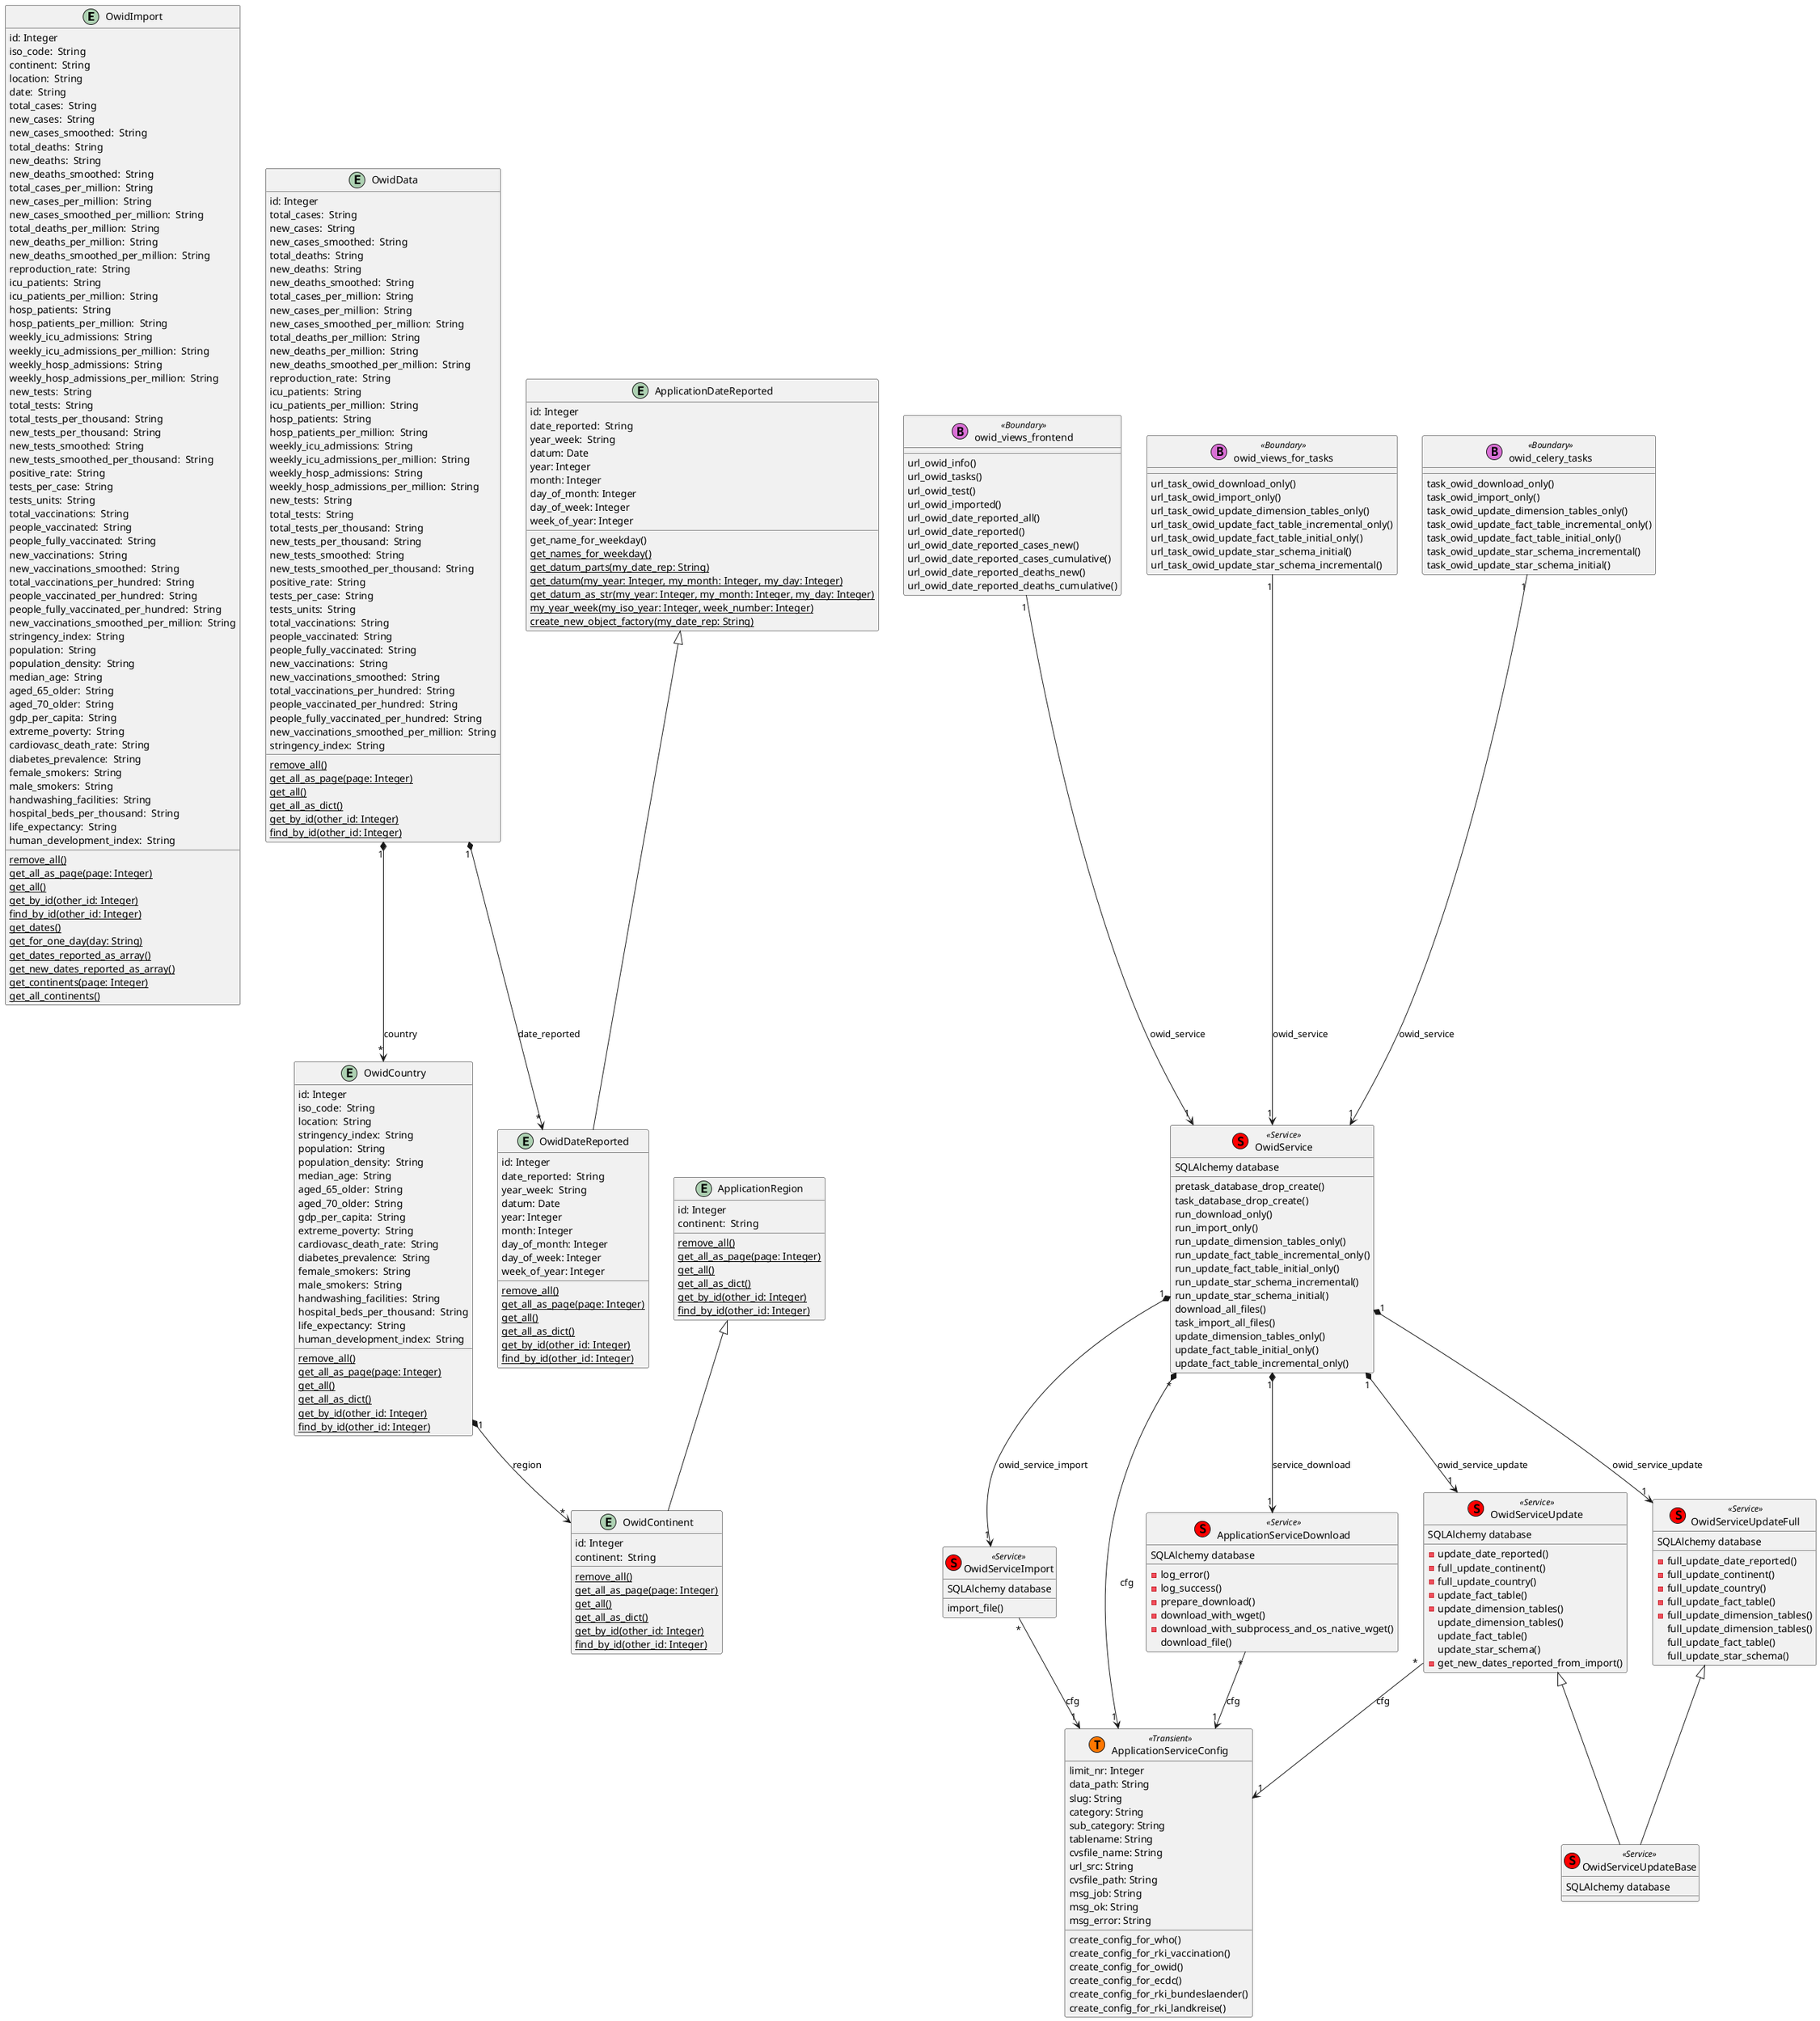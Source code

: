 @startuml
entity OwidImport {
    id: Integer
	iso_code:  String
    continent:  String
    location:  String
    date:  String
    total_cases:  String
    new_cases:  String
    new_cases_smoothed:  String
    total_deaths:  String
    new_deaths:  String
    new_deaths_smoothed:  String
    total_cases_per_million:  String
    new_cases_per_million:  String
    new_cases_smoothed_per_million:  String
    total_deaths_per_million:  String
    new_deaths_per_million:  String
    new_deaths_smoothed_per_million:  String
    reproduction_rate:  String
    icu_patients:  String
    icu_patients_per_million:  String
    hosp_patients:  String
    hosp_patients_per_million:  String
    weekly_icu_admissions:  String
    weekly_icu_admissions_per_million:  String
    weekly_hosp_admissions:  String
    weekly_hosp_admissions_per_million:  String
    new_tests:  String
    total_tests:  String
    total_tests_per_thousand:  String
    new_tests_per_thousand:  String
    new_tests_smoothed:  String
    new_tests_smoothed_per_thousand:  String
    positive_rate:  String
    tests_per_case:  String
    tests_units:  String
    total_vaccinations:  String
    people_vaccinated:  String
    people_fully_vaccinated:  String
    new_vaccinations:  String
    new_vaccinations_smoothed:  String
    total_vaccinations_per_hundred:  String
    people_vaccinated_per_hundred:  String
    people_fully_vaccinated_per_hundred:  String
    new_vaccinations_smoothed_per_million:  String
    stringency_index:  String
    population:  String
    population_density:  String
    median_age:  String
    aged_65_older:  String
    aged_70_older:  String
    gdp_per_capita:  String
    extreme_poverty:  String
    cardiovasc_death_rate:  String
    diabetes_prevalence:  String
    female_smokers:  String
    male_smokers:  String
    handwashing_facilities:  String
    hospital_beds_per_thousand:  String
    life_expectancy:  String
    human_development_index:  String
    {classifier} remove_all()
    {classifier} get_all_as_page(page: Integer)
    {classifier} get_all()
    {classifier} get_by_id(other_id: Integer)
    {classifier} find_by_id(other_id: Integer)
    {classifier} get_dates()
    {classifier} get_for_one_day(day: String)
    {classifier} get_dates_reported_as_array()
    {classifier} get_new_dates_reported_as_array()
    {classifier} get_continents(page: Integer)
    {classifier} get_all_continents()
}
entity OwidDateReported {
    id: Integer
	date_reported:  String
    year_week:  String
    datum: Date
    year: Integer
    month: Integer
    day_of_month: Integer
    day_of_week: Integer
    week_of_year: Integer
    {classifier} remove_all()
    {classifier} get_all_as_page(page: Integer)
    {classifier} get_all()
    {classifier} get_all_as_dict()
    {classifier} get_by_id(other_id: Integer)
    {classifier} find_by_id(other_id: Integer)
}
entity OwidContinent {
    id: Integer
    continent:  String
    {classifier} remove_all()
    {classifier} get_all_as_page(page: Integer)
    {classifier} get_all()
    {classifier} get_all_as_dict()
    {classifier} get_by_id(other_id: Integer)
    {classifier} find_by_id(other_id: Integer)
}
entity OwidCountry {
    id: Integer
	iso_code:  String
    location:  String
    stringency_index:  String
    population:  String
    population_density:  String
    median_age:  String
    aged_65_older:  String
    aged_70_older:  String
    gdp_per_capita:  String
    extreme_poverty:  String
    cardiovasc_death_rate:  String
    diabetes_prevalence:  String
    female_smokers:  String
    male_smokers:  String
    handwashing_facilities:  String
    hospital_beds_per_thousand:  String
    life_expectancy:  String
    human_development_index:  String
    {classifier} remove_all()
    {classifier} get_all_as_page(page: Integer)
    {classifier} get_all()
    {classifier} get_all_as_dict()
    {classifier} get_by_id(other_id: Integer)
    {classifier} find_by_id(other_id: Integer)
}
entity OwidData {
    id: Integer
    total_cases:  String
    new_cases:  String
    new_cases_smoothed:  String
    total_deaths:  String
    new_deaths:  String
    new_deaths_smoothed:  String
    total_cases_per_million:  String
    new_cases_per_million:  String
    new_cases_smoothed_per_million:  String
    total_deaths_per_million:  String
    new_deaths_per_million:  String
    new_deaths_smoothed_per_million:  String
    reproduction_rate:  String
    icu_patients:  String
    icu_patients_per_million:  String
    hosp_patients:  String
    hosp_patients_per_million:  String
    weekly_icu_admissions:  String
    weekly_icu_admissions_per_million:  String
    weekly_hosp_admissions:  String
    weekly_hosp_admissions_per_million:  String
    new_tests:  String
    total_tests:  String
    total_tests_per_thousand:  String
    new_tests_per_thousand:  String
    new_tests_smoothed:  String
    new_tests_smoothed_per_thousand:  String
    positive_rate:  String
    tests_per_case:  String
    tests_units:  String
    total_vaccinations:  String
    people_vaccinated:  String
    people_fully_vaccinated:  String
    new_vaccinations:  String
    new_vaccinations_smoothed:  String
    total_vaccinations_per_hundred:  String
    people_vaccinated_per_hundred:  String
    people_fully_vaccinated_per_hundred:  String
    new_vaccinations_smoothed_per_million:  String
    stringency_index:  String
    {classifier} remove_all()
    {classifier} get_all_as_page(page: Integer)
    {classifier} get_all()
    {classifier} get_all_as_dict()
    {classifier} get_by_id(other_id: Integer)
    {classifier} find_by_id(other_id: Integer)
}
class OwidServiceImport << (S,red) Service >> {
	import_file()
}
class OwidServiceUpdateBase << (S,red) Service >> {
}
class OwidServiceUpdateFull << (S,red) Service >> {
	-full_update_date_reported()
	-full_update_continent()
	-full_update_country()
	-full_update_fact_table()
	-full_update_dimension_tables()
	full_update_dimension_tables()
	full_update_fact_table()
	full_update_star_schema()
}
class OwidServiceUpdate << (S,red) Service >> {
	-update_date_reported()
	-full_update_continent()
	-full_update_country()
	-update_fact_table()
    -update_dimension_tables()
	update_dimension_tables()
	update_fact_table()
	update_star_schema()
	-get_new_dates_reported_from_import()
}
class OwidService << (S,red) Service >> {
    pretask_database_drop_create()
    task_database_drop_create()
    run_download_only()
    run_import_only()
    run_update_dimension_tables_only()
    run_update_fact_table_incremental_only()
    run_update_fact_table_initial_only()
    run_update_star_schema_incremental()
    run_update_star_schema_initial()
    download_all_files()
    task_import_all_files()
    update_dimension_tables_only()
    update_fact_table_initial_only()
    update_fact_table_incremental_only()
}
entity ApplicationDateReported {
    id: Integer
	date_reported:  String
    year_week:  String
    datum: Date
    year: Integer
    month: Integer
    day_of_month: Integer
    day_of_week: Integer
    week_of_year: Integer
	get_name_for_weekday()
	{classifier} get_names_for_weekday()
	{classifier} get_datum_parts(my_date_rep: String)
	{classifier} get_datum(my_year: Integer, my_month: Integer, my_day: Integer)
	{classifier} get_datum_as_str(my_year: Integer, my_month: Integer, my_day: Integer)
	{classifier} my_year_week(my_iso_year: Integer, week_number: Integer)
	{classifier} create_new_object_factory(my_date_rep: String)
}
entity ApplicationRegion {
    id: Integer
    continent:  String
    {classifier} remove_all()
    {classifier} get_all_as_page(page: Integer)
    {classifier} get_all()
    {classifier} get_all_as_dict()
    {classifier} get_by_id(other_id: Integer)
    {classifier} find_by_id(other_id: Integer)
}
class ApplicationServiceDownload << (S,red) Service >> {
	-log_error()
	-log_success()
	-prepare_download()
	-download_with_wget()
	-download_with_subprocess_and_os_native_wget()
	download_file()
}
class ApplicationServiceConfig << (T,#FF7700) Transient >> {
	limit_nr: Integer
    data_path: String
    slug: String
    category: String
    sub_category: String
    tablename: String
    cvsfile_name: String
    url_src: String
    cvsfile_path: String
    msg_job: String
    msg_ok: String
    msg_error: String
	create_config_for_who()
	create_config_for_rki_vaccination()
	create_config_for_owid()
	create_config_for_ecdc()
	create_config_for_rki_bundeslaender()
	create_config_for_rki_landkreise()
}
class owid_views_frontend << (B,orchid) Boundary >> {
    url_owid_info()
    url_owid_tasks()
    url_owid_test()
    url_owid_imported()
    url_owid_date_reported_all()
    url_owid_date_reported()
    url_owid_date_reported_cases_new()
    url_owid_date_reported_cases_cumulative()
    url_owid_date_reported_deaths_new()
    url_owid_date_reported_deaths_cumulative()
}
class owid_views_for_tasks << (B,orchid) Boundary >> {
    url_task_owid_download_only()
    url_task_owid_import_only()
    url_task_owid_update_dimension_tables_only()
    url_task_owid_update_fact_table_incremental_only()
    url_task_owid_update_fact_table_initial_only()
    url_task_owid_update_star_schema_initial()
    url_task_owid_update_star_schema_incremental()
}
class owid_celery_tasks << (B,orchid) Boundary >> {
    task_owid_download_only()
    task_owid_import_only()
    task_owid_update_dimension_tables_only()
    task_owid_update_fact_table_incremental_only()
    task_owid_update_fact_table_initial_only()
    task_owid_update_star_schema_incremental()
    task_owid_update_star_schema_initial()
}
OwidServiceImport : SQLAlchemy database
OwidServiceUpdateBase : SQLAlchemy database
OwidServiceUpdateFull : SQLAlchemy database
OwidServiceUpdate : SQLAlchemy database
OwidService : SQLAlchemy database
ApplicationServiceDownload : SQLAlchemy database
OwidServiceUpdateFull <|-- OwidServiceUpdateBase
OwidServiceUpdate <|-- OwidServiceUpdateBase
ApplicationDateReported <|-- OwidDateReported
ApplicationRegion <|-- OwidContinent
OwidCountry "1" *--> "*" OwidContinent : region
OwidData "1" *--> "*" OwidCountry : country
OwidData "1" *--> "*" OwidDateReported : date_reported
OwidService "*" *--> "1"  ApplicationServiceConfig : cfg
OwidServiceImport "*" --> "1"  ApplicationServiceConfig : cfg
OwidServiceUpdate "*" --> "1"  ApplicationServiceConfig : cfg
ApplicationServiceDownload "*" --> "1"  ApplicationServiceConfig : cfg
OwidService "1" *--> "1" OwidServiceImport : owid_service_import
OwidService "1" *--> "1" OwidServiceUpdate : owid_service_update
OwidService "1" *--> "1" OwidServiceUpdateFull : owid_service_update
OwidService "1" *--> "1" ApplicationServiceDownload : service_download
owid_views_frontend "1" --> "1" OwidService : owid_service
owid_views_for_tasks "1" --> "1" OwidService : owid_service
owid_celery_tasks "1" --> "1" OwidService : owid_service
@enduml
